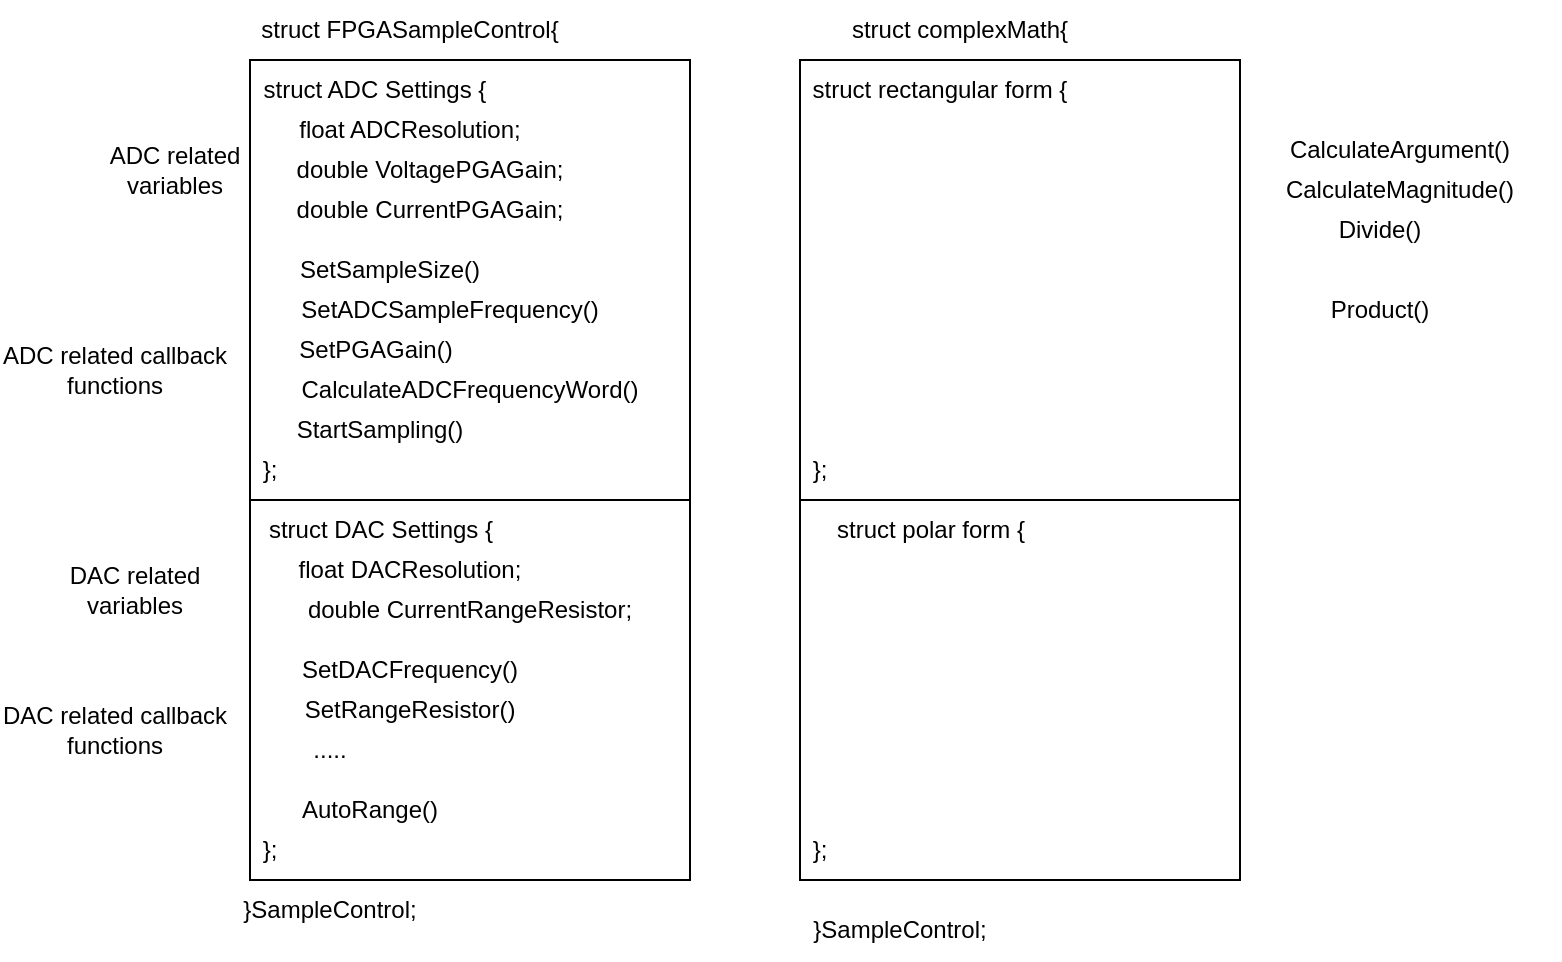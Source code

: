 <mxfile version="25.0.3">
  <diagram name="Page-1" id="An0uupN5QBFsmldM7Rd0">
    <mxGraphModel dx="1430" dy="763" grid="1" gridSize="10" guides="1" tooltips="1" connect="1" arrows="1" fold="1" page="1" pageScale="1" pageWidth="850" pageHeight="1100" math="0" shadow="0">
      <root>
        <mxCell id="0" />
        <mxCell id="1" parent="0" />
        <mxCell id="i7IYoA3OHUPNoQIKO8qy-7" value="" style="rounded=0;whiteSpace=wrap;html=1;" vertex="1" parent="1">
          <mxGeometry x="155" y="120" width="220" height="390" as="geometry" />
        </mxCell>
        <mxCell id="i7IYoA3OHUPNoQIKO8qy-8" value="" style="rounded=0;whiteSpace=wrap;html=1;" vertex="1" parent="1">
          <mxGeometry x="155" y="100" width="220" height="220" as="geometry" />
        </mxCell>
        <mxCell id="i7IYoA3OHUPNoQIKO8qy-9" value="struct FPGASampleControl{" style="text;html=1;align=center;verticalAlign=middle;whiteSpace=wrap;rounded=0;" vertex="1" parent="1">
          <mxGeometry x="145" y="70" width="180" height="30" as="geometry" />
        </mxCell>
        <mxCell id="i7IYoA3OHUPNoQIKO8qy-10" value="}SampleControl;" style="text;html=1;align=center;verticalAlign=middle;whiteSpace=wrap;rounded=0;" vertex="1" parent="1">
          <mxGeometry x="105" y="510" width="180" height="30" as="geometry" />
        </mxCell>
        <mxCell id="i7IYoA3OHUPNoQIKO8qy-11" value="struct ADC Settings {" style="text;html=1;align=center;verticalAlign=middle;whiteSpace=wrap;rounded=0;" vertex="1" parent="1">
          <mxGeometry x="155" y="100" width="125" height="30" as="geometry" />
        </mxCell>
        <mxCell id="i7IYoA3OHUPNoQIKO8qy-12" value="};" style="text;html=1;align=center;verticalAlign=middle;whiteSpace=wrap;rounded=0;" vertex="1" parent="1">
          <mxGeometry x="135" y="290" width="60" height="30" as="geometry" />
        </mxCell>
        <mxCell id="i7IYoA3OHUPNoQIKO8qy-13" value="float ADCResolution;" style="text;html=1;align=center;verticalAlign=middle;whiteSpace=wrap;rounded=0;" vertex="1" parent="1">
          <mxGeometry x="175" y="120" width="120" height="30" as="geometry" />
        </mxCell>
        <mxCell id="i7IYoA3OHUPNoQIKO8qy-14" value="CalculateADCFrequencyWord()" style="text;html=1;align=center;verticalAlign=middle;whiteSpace=wrap;rounded=0;" vertex="1" parent="1">
          <mxGeometry x="235" y="250" width="60" height="30" as="geometry" />
        </mxCell>
        <mxCell id="i7IYoA3OHUPNoQIKO8qy-15" value="SetADCSampleFrequency()" style="text;html=1;align=center;verticalAlign=middle;whiteSpace=wrap;rounded=0;" vertex="1" parent="1">
          <mxGeometry x="185" y="210" width="140" height="30" as="geometry" />
        </mxCell>
        <mxCell id="i7IYoA3OHUPNoQIKO8qy-16" value="SetSampleSize()" style="text;html=1;align=center;verticalAlign=middle;whiteSpace=wrap;rounded=0;" vertex="1" parent="1">
          <mxGeometry x="195" y="190" width="60" height="30" as="geometry" />
        </mxCell>
        <mxCell id="i7IYoA3OHUPNoQIKO8qy-17" value="StartSampling()" style="text;html=1;align=center;verticalAlign=middle;whiteSpace=wrap;rounded=0;" vertex="1" parent="1">
          <mxGeometry x="185" y="270" width="70" height="30" as="geometry" />
        </mxCell>
        <mxCell id="i7IYoA3OHUPNoQIKO8qy-18" value="SetPGAGain()" style="text;html=1;align=center;verticalAlign=middle;whiteSpace=wrap;rounded=0;" vertex="1" parent="1">
          <mxGeometry x="187.5" y="230" width="60" height="30" as="geometry" />
        </mxCell>
        <mxCell id="i7IYoA3OHUPNoQIKO8qy-20" value="double VoltagePGAGain;" style="text;html=1;align=center;verticalAlign=middle;whiteSpace=wrap;rounded=0;" vertex="1" parent="1">
          <mxGeometry x="175" y="140" width="140" height="30" as="geometry" />
        </mxCell>
        <mxCell id="i7IYoA3OHUPNoQIKO8qy-24" value="double CurrentPGAGain;" style="text;html=1;align=center;verticalAlign=middle;whiteSpace=wrap;rounded=0;" vertex="1" parent="1">
          <mxGeometry x="175" y="160" width="140" height="30" as="geometry" />
        </mxCell>
        <mxCell id="i7IYoA3OHUPNoQIKO8qy-26" value="struct DAC Settings {" style="text;html=1;align=center;verticalAlign=middle;whiteSpace=wrap;rounded=0;" vertex="1" parent="1">
          <mxGeometry x="157.5" y="320" width="125" height="30" as="geometry" />
        </mxCell>
        <mxCell id="i7IYoA3OHUPNoQIKO8qy-27" value="};" style="text;html=1;align=center;verticalAlign=middle;whiteSpace=wrap;rounded=0;" vertex="1" parent="1">
          <mxGeometry x="135" y="480" width="60" height="30" as="geometry" />
        </mxCell>
        <mxCell id="i7IYoA3OHUPNoQIKO8qy-28" value="float DACResolution;" style="text;html=1;align=center;verticalAlign=middle;whiteSpace=wrap;rounded=0;" vertex="1" parent="1">
          <mxGeometry x="175" y="340" width="120" height="30" as="geometry" />
        </mxCell>
        <mxCell id="i7IYoA3OHUPNoQIKO8qy-30" value="double CurrentRangeResistor;" style="text;html=1;align=center;verticalAlign=middle;whiteSpace=wrap;rounded=0;" vertex="1" parent="1">
          <mxGeometry x="175" y="360" width="180" height="30" as="geometry" />
        </mxCell>
        <mxCell id="i7IYoA3OHUPNoQIKO8qy-31" value="SetDACFrequency()" style="text;html=1;align=center;verticalAlign=middle;whiteSpace=wrap;rounded=0;" vertex="1" parent="1">
          <mxGeometry x="205" y="390" width="60" height="30" as="geometry" />
        </mxCell>
        <mxCell id="i7IYoA3OHUPNoQIKO8qy-32" value="AutoRange()" style="text;html=1;align=center;verticalAlign=middle;whiteSpace=wrap;rounded=0;" vertex="1" parent="1">
          <mxGeometry x="185" y="460" width="60" height="30" as="geometry" />
        </mxCell>
        <mxCell id="i7IYoA3OHUPNoQIKO8qy-34" value="....." style="text;html=1;align=center;verticalAlign=middle;whiteSpace=wrap;rounded=0;" vertex="1" parent="1">
          <mxGeometry x="165" y="430" width="60" height="30" as="geometry" />
        </mxCell>
        <mxCell id="i7IYoA3OHUPNoQIKO8qy-35" value="SetRangeResistor()" style="text;html=1;align=center;verticalAlign=middle;whiteSpace=wrap;rounded=0;" vertex="1" parent="1">
          <mxGeometry x="205" y="410" width="60" height="30" as="geometry" />
        </mxCell>
        <mxCell id="i7IYoA3OHUPNoQIKO8qy-36" value="ADC related variables" style="text;html=1;align=center;verticalAlign=middle;whiteSpace=wrap;rounded=0;" vertex="1" parent="1">
          <mxGeometry x="80" y="140" width="75" height="30" as="geometry" />
        </mxCell>
        <mxCell id="i7IYoA3OHUPNoQIKO8qy-38" value="DAC related variables" style="text;html=1;align=center;verticalAlign=middle;whiteSpace=wrap;rounded=0;" vertex="1" parent="1">
          <mxGeometry x="60" y="350" width="75" height="30" as="geometry" />
        </mxCell>
        <mxCell id="i7IYoA3OHUPNoQIKO8qy-39" value="ADC related callback functions" style="text;html=1;align=center;verticalAlign=middle;whiteSpace=wrap;rounded=0;" vertex="1" parent="1">
          <mxGeometry x="30" y="240" width="115" height="30" as="geometry" />
        </mxCell>
        <mxCell id="i7IYoA3OHUPNoQIKO8qy-40" value="DAC related callback functions" style="text;html=1;align=center;verticalAlign=middle;whiteSpace=wrap;rounded=0;" vertex="1" parent="1">
          <mxGeometry x="30" y="420" width="115" height="30" as="geometry" />
        </mxCell>
        <mxCell id="i7IYoA3OHUPNoQIKO8qy-67" value="" style="rounded=0;whiteSpace=wrap;html=1;" vertex="1" parent="1">
          <mxGeometry x="430" y="120" width="220" height="390" as="geometry" />
        </mxCell>
        <mxCell id="i7IYoA3OHUPNoQIKO8qy-68" value="" style="rounded=0;whiteSpace=wrap;html=1;" vertex="1" parent="1">
          <mxGeometry x="430" y="100" width="220" height="220" as="geometry" />
        </mxCell>
        <mxCell id="i7IYoA3OHUPNoQIKO8qy-69" value="struct complexMath{" style="text;html=1;align=center;verticalAlign=middle;whiteSpace=wrap;rounded=0;" vertex="1" parent="1">
          <mxGeometry x="420" y="70" width="180" height="30" as="geometry" />
        </mxCell>
        <mxCell id="i7IYoA3OHUPNoQIKO8qy-70" value="}SampleControl;" style="text;html=1;align=center;verticalAlign=middle;whiteSpace=wrap;rounded=0;" vertex="1" parent="1">
          <mxGeometry x="390" y="520" width="180" height="30" as="geometry" />
        </mxCell>
        <mxCell id="i7IYoA3OHUPNoQIKO8qy-71" value="struct rectangular form {" style="text;html=1;align=center;verticalAlign=middle;whiteSpace=wrap;rounded=0;" vertex="1" parent="1">
          <mxGeometry x="430" y="100" width="140" height="30" as="geometry" />
        </mxCell>
        <mxCell id="i7IYoA3OHUPNoQIKO8qy-72" value="};" style="text;html=1;align=center;verticalAlign=middle;whiteSpace=wrap;rounded=0;" vertex="1" parent="1">
          <mxGeometry x="410" y="290" width="60" height="30" as="geometry" />
        </mxCell>
        <mxCell id="i7IYoA3OHUPNoQIKO8qy-81" value="struct polar form {" style="text;html=1;align=center;verticalAlign=middle;whiteSpace=wrap;rounded=0;" vertex="1" parent="1">
          <mxGeometry x="432.5" y="320" width="125" height="30" as="geometry" />
        </mxCell>
        <mxCell id="i7IYoA3OHUPNoQIKO8qy-82" value="};" style="text;html=1;align=center;verticalAlign=middle;whiteSpace=wrap;rounded=0;" vertex="1" parent="1">
          <mxGeometry x="410" y="480" width="60" height="30" as="geometry" />
        </mxCell>
        <mxCell id="i7IYoA3OHUPNoQIKO8qy-93" value="CalculateArgument()" style="text;html=1;align=center;verticalAlign=middle;whiteSpace=wrap;rounded=0;" vertex="1" parent="1">
          <mxGeometry x="650" y="130" width="160" height="30" as="geometry" />
        </mxCell>
        <mxCell id="i7IYoA3OHUPNoQIKO8qy-94" value="CalculateMagnitude()" style="text;html=1;align=center;verticalAlign=middle;whiteSpace=wrap;rounded=0;" vertex="1" parent="1">
          <mxGeometry x="700" y="150" width="60" height="30" as="geometry" />
        </mxCell>
        <mxCell id="i7IYoA3OHUPNoQIKO8qy-95" value="Divide()" style="text;html=1;align=center;verticalAlign=middle;whiteSpace=wrap;rounded=0;" vertex="1" parent="1">
          <mxGeometry x="690" y="170" width="60" height="30" as="geometry" />
        </mxCell>
        <mxCell id="i7IYoA3OHUPNoQIKO8qy-97" value="Product()" style="text;html=1;align=center;verticalAlign=middle;whiteSpace=wrap;rounded=0;" vertex="1" parent="1">
          <mxGeometry x="690" y="210" width="60" height="30" as="geometry" />
        </mxCell>
      </root>
    </mxGraphModel>
  </diagram>
</mxfile>
